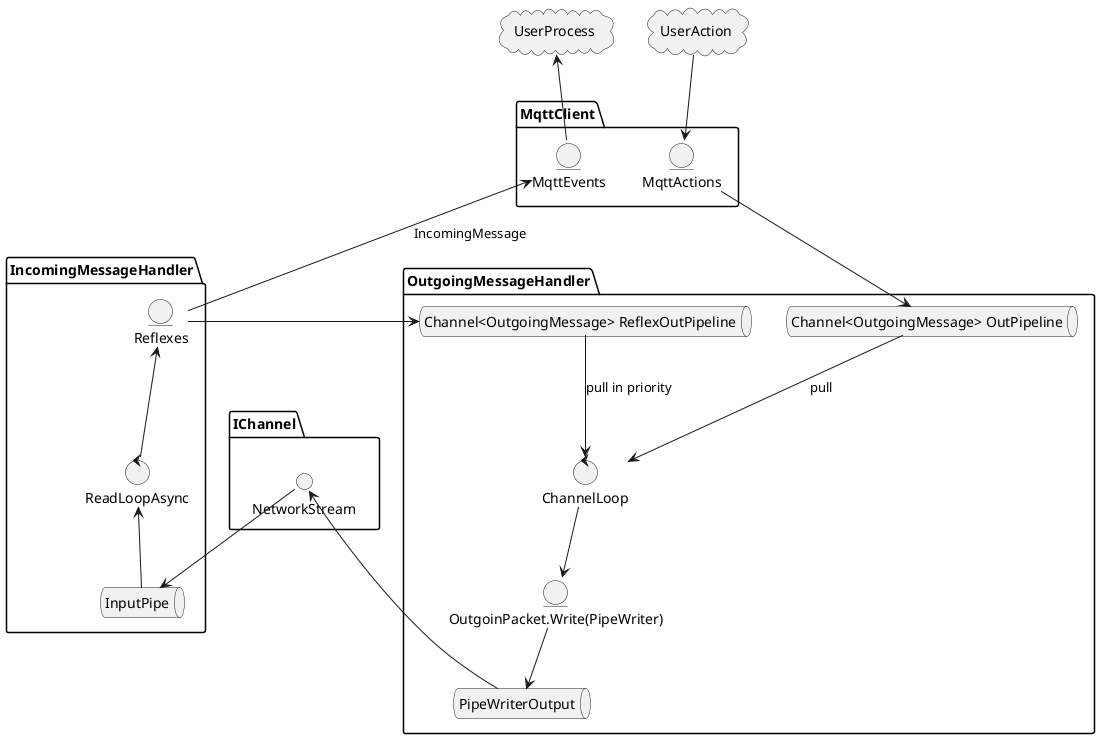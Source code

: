 @startuml
package IChannel {
    interface NetworkStream
}
package IncomingMessageHandler {
    queue InputPipe
    control ReadLoopAsync
    entity Reflexes
}

package OutgoingMessageHandler {
    control ChannelLoop
    queue PipeWriterOutput
    queue OutPipeline [
        Channel<OutgoingMessage> OutPipeline
    ]

    queue ReflexOutPipeline [
        Channel<OutgoingMessage> ReflexOutPipeline
    ]

    entity OutgoinPacket [
        OutgoinPacket.Write(PipeWriter)
    ]
}

package MqttClient {
    entity MqttEvents
    entity MqttActions
}

MqttActions --> OutPipeline
NetworkStream --> InputPipe
PipeWriterOutput --> NetworkStream

OutgoinPacket --> PipeWriterOutput
OutPipeline --> ChannelLoop : pull
ReflexOutPipeline --> ChannelLoop : pull in priority
ChannelLoop --> OutgoinPacket


ReadLoopAsync <-- InputPipe
Reflexes <-- ReadLoopAsync
MqttEvents <-- Reflexes : IncomingMessage
Reflexes --> ReflexOutPipeline
cloud UserProcess
UserProcess <-- MqttEvents
cloud UserAction
UserAction --> MqttActions
@enduml